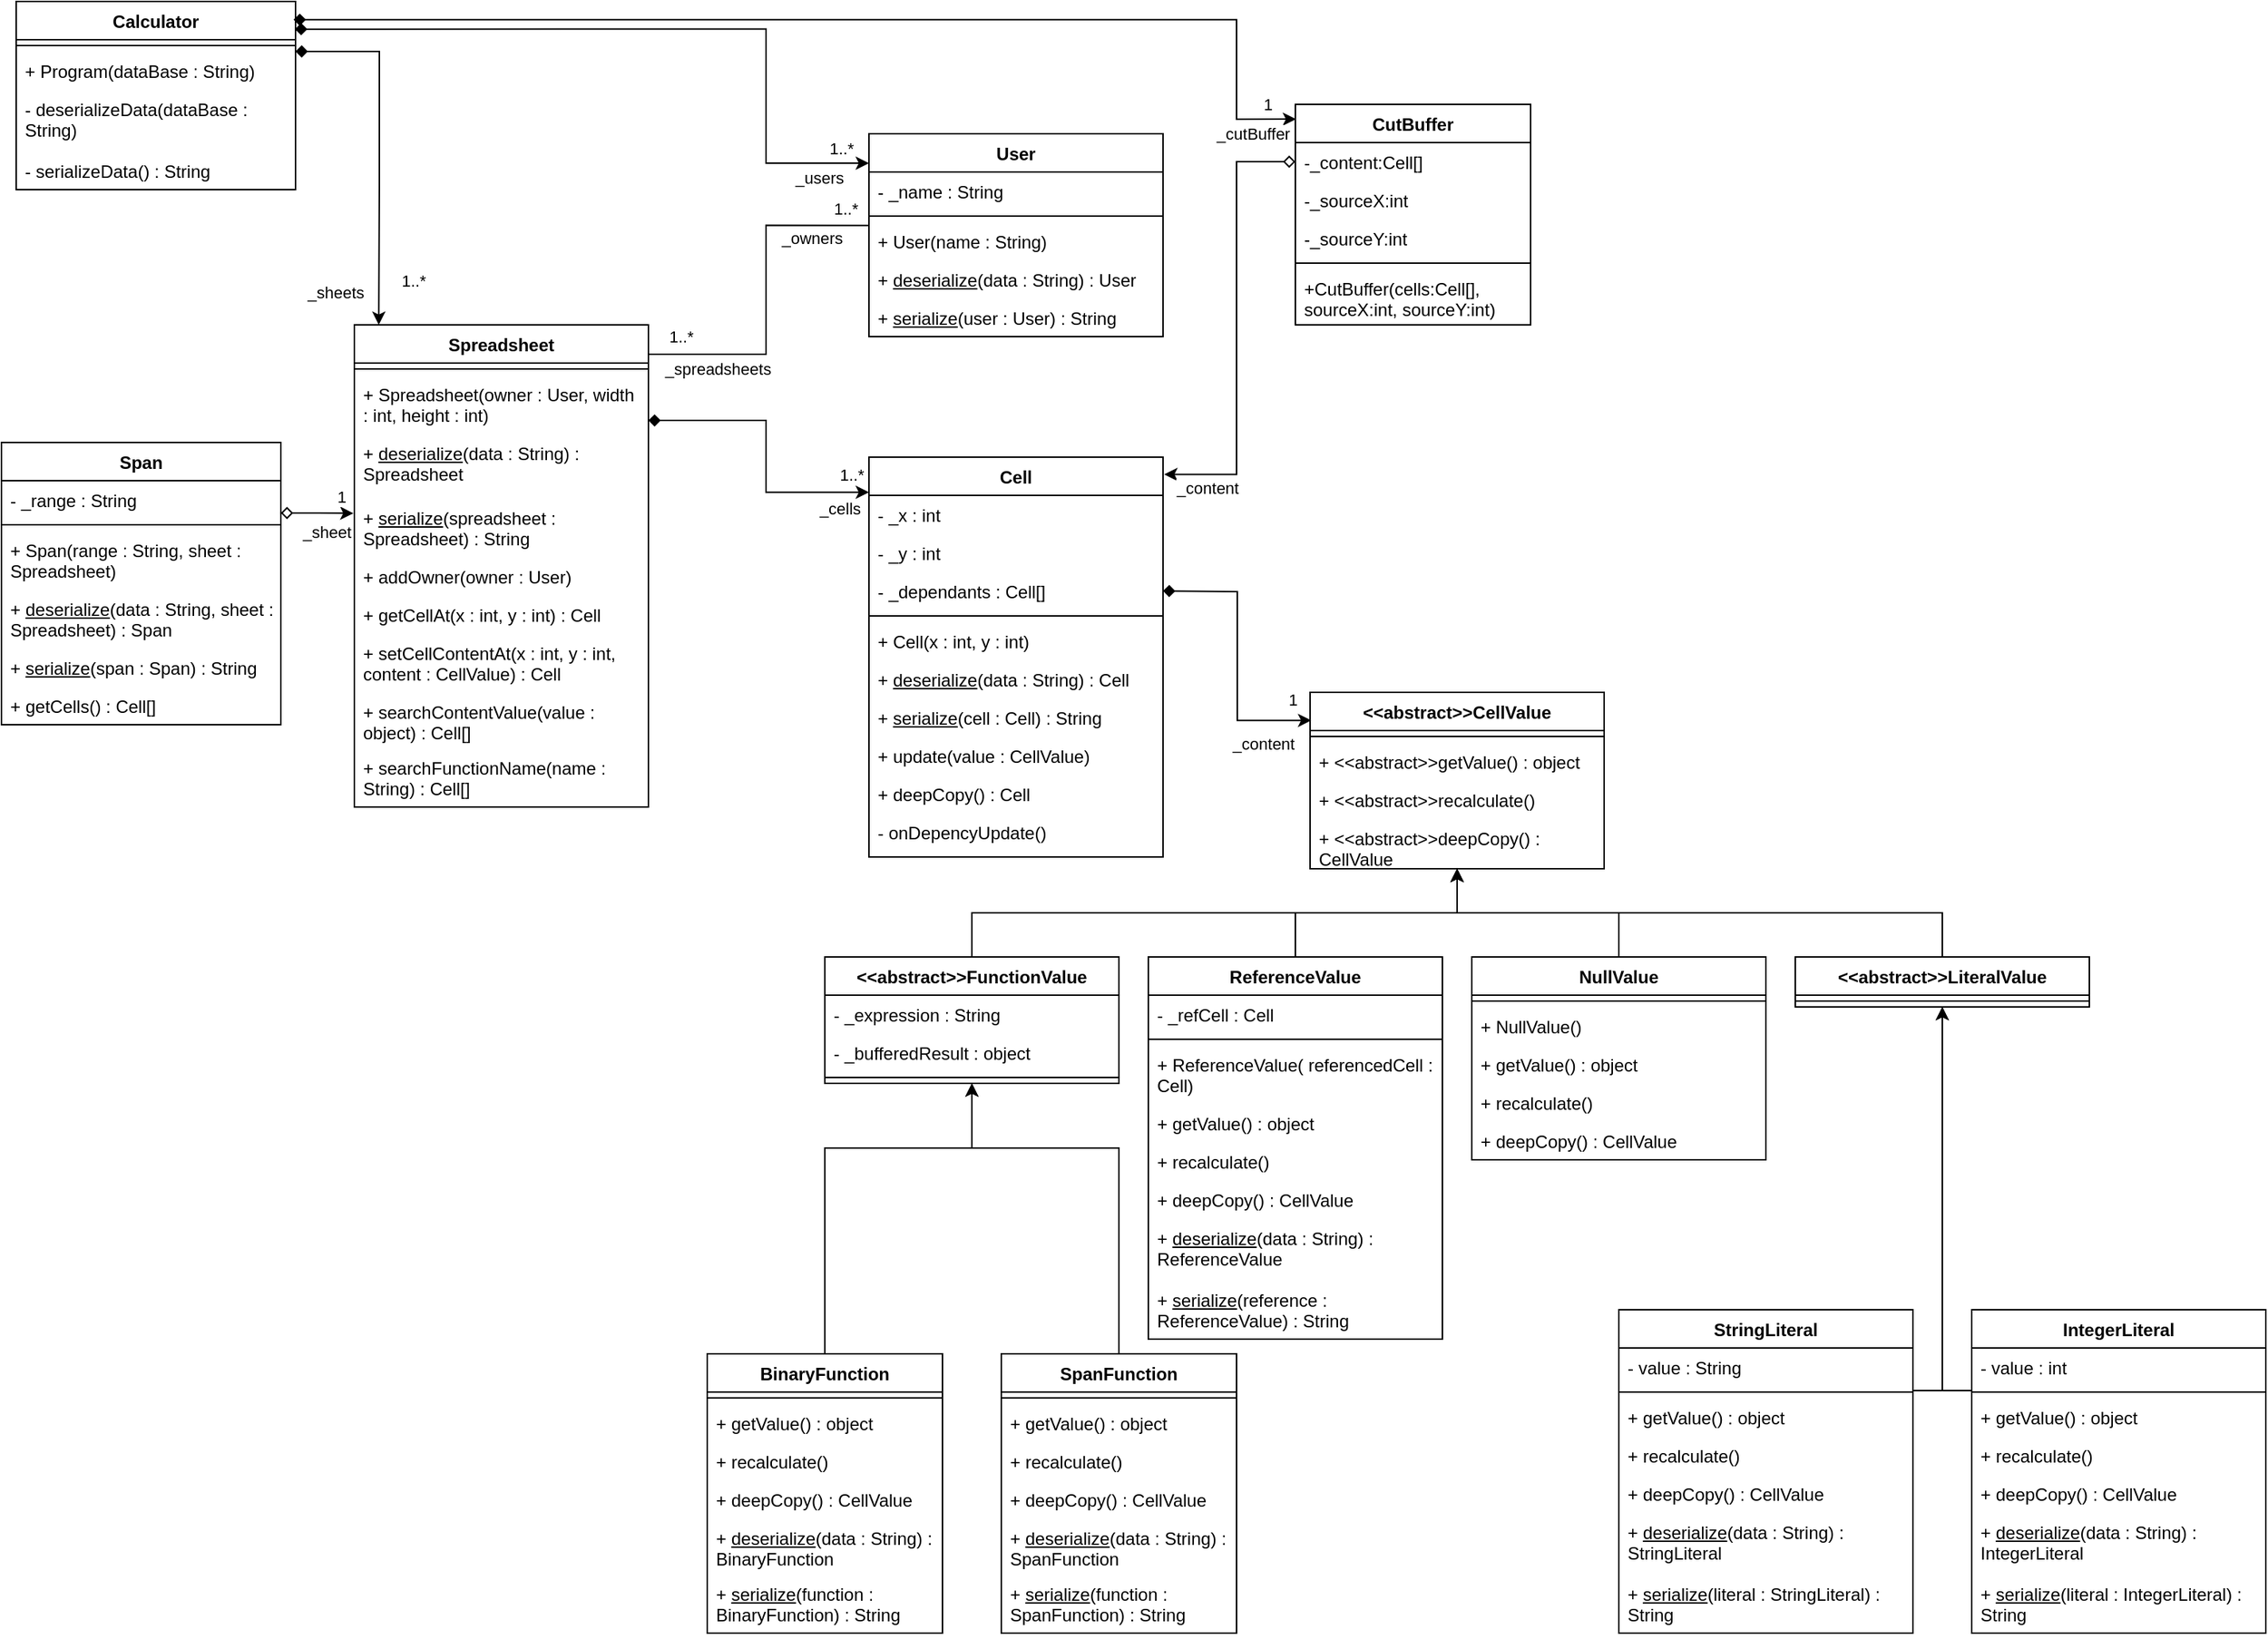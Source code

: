 <mxfile version="21.8.2" type="device">
  <diagram id="C5RBs43oDa-KdzZeNtuy" name="Page-1">
    <mxGraphModel dx="1990" dy="1083" grid="1" gridSize="10" guides="1" tooltips="1" connect="1" arrows="1" fold="1" page="1" pageScale="1" pageWidth="2000" pageHeight="2000" math="0" shadow="0">
      <root>
        <mxCell id="WIyWlLk6GJQsqaUBKTNV-0" />
        <mxCell id="WIyWlLk6GJQsqaUBKTNV-1" parent="WIyWlLk6GJQsqaUBKTNV-0" />
        <mxCell id="YThNykIRFkRbRjkuA9QC-1" value="Cell" style="swimlane;fontStyle=1;align=center;verticalAlign=top;childLayout=stackLayout;horizontal=1;startSize=26;horizontalStack=0;resizeParent=1;resizeParentMax=0;resizeLast=0;collapsible=1;marginBottom=0;whiteSpace=wrap;html=1;" parent="WIyWlLk6GJQsqaUBKTNV-1" vertex="1">
          <mxGeometry x="830" y="380" width="200" height="272" as="geometry" />
        </mxCell>
        <mxCell id="YThNykIRFkRbRjkuA9QC-2" value="- _x : int" style="text;strokeColor=none;fillColor=none;align=left;verticalAlign=top;spacingLeft=4;spacingRight=4;overflow=hidden;rotatable=0;points=[[0,0.5],[1,0.5]];portConstraint=eastwest;whiteSpace=wrap;html=1;" parent="YThNykIRFkRbRjkuA9QC-1" vertex="1">
          <mxGeometry y="26" width="200" height="26" as="geometry" />
        </mxCell>
        <mxCell id="YThNykIRFkRbRjkuA9QC-5" value="- _y : int" style="text;strokeColor=none;fillColor=none;align=left;verticalAlign=top;spacingLeft=4;spacingRight=4;overflow=hidden;rotatable=0;points=[[0,0.5],[1,0.5]];portConstraint=eastwest;whiteSpace=wrap;html=1;" parent="YThNykIRFkRbRjkuA9QC-1" vertex="1">
          <mxGeometry y="52" width="200" height="26" as="geometry" />
        </mxCell>
        <mxCell id="vb1BOqRtD_mlO8-RKf9D-69" value="- _dependants : Cell[]" style="text;strokeColor=none;fillColor=none;align=left;verticalAlign=top;spacingLeft=4;spacingRight=4;overflow=hidden;rotatable=0;points=[[0,0.5],[1,0.5]];portConstraint=eastwest;whiteSpace=wrap;html=1;" parent="YThNykIRFkRbRjkuA9QC-1" vertex="1">
          <mxGeometry y="78" width="200" height="26" as="geometry" />
        </mxCell>
        <mxCell id="YThNykIRFkRbRjkuA9QC-3" value="" style="line;strokeWidth=1;fillColor=none;align=left;verticalAlign=middle;spacingTop=-1;spacingLeft=3;spacingRight=3;rotatable=0;labelPosition=right;points=[];portConstraint=eastwest;strokeColor=inherit;" parent="YThNykIRFkRbRjkuA9QC-1" vertex="1">
          <mxGeometry y="104" width="200" height="8" as="geometry" />
        </mxCell>
        <mxCell id="YThNykIRFkRbRjkuA9QC-4" value="+ Cell(x : int, y : int)" style="text;strokeColor=none;fillColor=none;align=left;verticalAlign=top;spacingLeft=4;spacingRight=4;overflow=hidden;rotatable=0;points=[[0,0.5],[1,0.5]];portConstraint=eastwest;whiteSpace=wrap;html=1;" parent="YThNykIRFkRbRjkuA9QC-1" vertex="1">
          <mxGeometry y="112" width="200" height="26" as="geometry" />
        </mxCell>
        <mxCell id="kBytRmM9toVOUdbj_mVU-12" value="+ &lt;u&gt;deserialize&lt;/u&gt;(data : String) : Cell" style="text;strokeColor=none;fillColor=none;align=left;verticalAlign=top;spacingLeft=4;spacingRight=4;overflow=hidden;rotatable=0;points=[[0,0.5],[1,0.5]];portConstraint=eastwest;whiteSpace=wrap;html=1;" parent="YThNykIRFkRbRjkuA9QC-1" vertex="1">
          <mxGeometry y="138" width="200" height="26" as="geometry" />
        </mxCell>
        <mxCell id="kBytRmM9toVOUdbj_mVU-13" value="+ &lt;u&gt;serialize&lt;/u&gt;(cell : Cell) : String" style="text;strokeColor=none;fillColor=none;align=left;verticalAlign=top;spacingLeft=4;spacingRight=4;overflow=hidden;rotatable=0;points=[[0,0.5],[1,0.5]];portConstraint=eastwest;whiteSpace=wrap;html=1;" parent="YThNykIRFkRbRjkuA9QC-1" vertex="1">
          <mxGeometry y="164" width="200" height="26" as="geometry" />
        </mxCell>
        <mxCell id="YThNykIRFkRbRjkuA9QC-8" value="+ update(value : CellValue)" style="text;strokeColor=none;fillColor=none;align=left;verticalAlign=top;spacingLeft=4;spacingRight=4;overflow=hidden;rotatable=0;points=[[0,0.5],[1,0.5]];portConstraint=eastwest;whiteSpace=wrap;html=1;" parent="YThNykIRFkRbRjkuA9QC-1" vertex="1">
          <mxGeometry y="190" width="200" height="26" as="geometry" />
        </mxCell>
        <mxCell id="vb1BOqRtD_mlO8-RKf9D-113" value="+ deepCopy() : Cell" style="text;strokeColor=none;fillColor=none;align=left;verticalAlign=top;spacingLeft=4;spacingRight=4;overflow=hidden;rotatable=0;points=[[0,0.5],[1,0.5]];portConstraint=eastwest;whiteSpace=wrap;html=1;" parent="YThNykIRFkRbRjkuA9QC-1" vertex="1">
          <mxGeometry y="216" width="200" height="26" as="geometry" />
        </mxCell>
        <mxCell id="vb1BOqRtD_mlO8-RKf9D-70" value="- onDepencyUpdate()" style="text;strokeColor=none;fillColor=none;align=left;verticalAlign=top;spacingLeft=4;spacingRight=4;overflow=hidden;rotatable=0;points=[[0,0.5],[1,0.5]];portConstraint=eastwest;whiteSpace=wrap;html=1;" parent="YThNykIRFkRbRjkuA9QC-1" vertex="1">
          <mxGeometry y="242" width="200" height="30" as="geometry" />
        </mxCell>
        <mxCell id="YThNykIRFkRbRjkuA9QC-13" value="Spreadsheet" style="swimlane;fontStyle=1;align=center;verticalAlign=top;childLayout=stackLayout;horizontal=1;startSize=26;horizontalStack=0;resizeParent=1;resizeParentMax=0;resizeLast=0;collapsible=1;marginBottom=0;whiteSpace=wrap;html=1;" parent="WIyWlLk6GJQsqaUBKTNV-1" vertex="1">
          <mxGeometry x="480" y="290" width="200" height="328" as="geometry">
            <mxRectangle x="240" y="40" width="110" height="30" as="alternateBounds" />
          </mxGeometry>
        </mxCell>
        <mxCell id="YThNykIRFkRbRjkuA9QC-15" value="" style="line;strokeWidth=1;fillColor=none;align=left;verticalAlign=middle;spacingTop=-1;spacingLeft=3;spacingRight=3;rotatable=0;labelPosition=right;points=[];portConstraint=eastwest;strokeColor=inherit;" parent="YThNykIRFkRbRjkuA9QC-13" vertex="1">
          <mxGeometry y="26" width="200" height="8" as="geometry" />
        </mxCell>
        <mxCell id="YThNykIRFkRbRjkuA9QC-16" value="+ Spreadsheet(owner : User, width : int, height : int)" style="text;strokeColor=none;fillColor=none;align=left;verticalAlign=top;spacingLeft=4;spacingRight=4;overflow=hidden;rotatable=0;points=[[0,0.5],[1,0.5]];portConstraint=eastwest;whiteSpace=wrap;html=1;" parent="YThNykIRFkRbRjkuA9QC-13" vertex="1">
          <mxGeometry y="34" width="200" height="40" as="geometry" />
        </mxCell>
        <mxCell id="vb1BOqRtD_mlO8-RKf9D-132" value="+ &lt;u&gt;deserialize&lt;/u&gt;(data : String) : Spreadsheet" style="text;strokeColor=none;fillColor=none;align=left;verticalAlign=top;spacingLeft=4;spacingRight=4;overflow=hidden;rotatable=0;points=[[0,0.5],[1,0.5]];portConstraint=eastwest;whiteSpace=wrap;html=1;" parent="YThNykIRFkRbRjkuA9QC-13" vertex="1">
          <mxGeometry y="74" width="200" height="44" as="geometry" />
        </mxCell>
        <mxCell id="vb1BOqRtD_mlO8-RKf9D-133" value="+ &lt;u&gt;serialize&lt;/u&gt;(spreadsheet : Spreadsheet) : String" style="text;strokeColor=none;fillColor=none;align=left;verticalAlign=top;spacingLeft=4;spacingRight=4;overflow=hidden;rotatable=0;points=[[0,0.5],[1,0.5]];portConstraint=eastwest;whiteSpace=wrap;html=1;" parent="YThNykIRFkRbRjkuA9QC-13" vertex="1">
          <mxGeometry y="118" width="200" height="40" as="geometry" />
        </mxCell>
        <mxCell id="vb1BOqRtD_mlO8-RKf9D-127" value="+ addOwner(owner : User)" style="text;strokeColor=none;fillColor=none;align=left;verticalAlign=top;spacingLeft=4;spacingRight=4;overflow=hidden;rotatable=0;points=[[0,0.5],[1,0.5]];portConstraint=eastwest;whiteSpace=wrap;html=1;" parent="YThNykIRFkRbRjkuA9QC-13" vertex="1">
          <mxGeometry y="158" width="200" height="26" as="geometry" />
        </mxCell>
        <mxCell id="vb1BOqRtD_mlO8-RKf9D-76" value="+ getCellAt(x : int, y : int) : Cell" style="text;strokeColor=none;fillColor=none;align=left;verticalAlign=top;spacingLeft=4;spacingRight=4;overflow=hidden;rotatable=0;points=[[0,0.5],[1,0.5]];portConstraint=eastwest;whiteSpace=wrap;html=1;" parent="YThNykIRFkRbRjkuA9QC-13" vertex="1">
          <mxGeometry y="184" width="200" height="26" as="geometry" />
        </mxCell>
        <mxCell id="vb1BOqRtD_mlO8-RKf9D-77" value="+ setCellContentAt(x : int, y : int, content : CellValue) : Cell" style="text;strokeColor=none;fillColor=none;align=left;verticalAlign=top;spacingLeft=4;spacingRight=4;overflow=hidden;rotatable=0;points=[[0,0.5],[1,0.5]];portConstraint=eastwest;whiteSpace=wrap;html=1;" parent="YThNykIRFkRbRjkuA9QC-13" vertex="1">
          <mxGeometry y="210" width="200" height="40" as="geometry" />
        </mxCell>
        <mxCell id="vb1BOqRtD_mlO8-RKf9D-125" value="+ searchContentValue(value : object) : Cell[]" style="text;strokeColor=none;fillColor=none;align=left;verticalAlign=top;spacingLeft=4;spacingRight=4;overflow=hidden;rotatable=0;points=[[0,0.5],[1,0.5]];portConstraint=eastwest;whiteSpace=wrap;html=1;" parent="YThNykIRFkRbRjkuA9QC-13" vertex="1">
          <mxGeometry y="250" width="200" height="38" as="geometry" />
        </mxCell>
        <mxCell id="vb1BOqRtD_mlO8-RKf9D-126" value="+ searchFunctionName(name : String) : Cell[]" style="text;strokeColor=none;fillColor=none;align=left;verticalAlign=top;spacingLeft=4;spacingRight=4;overflow=hidden;rotatable=0;points=[[0,0.5],[1,0.5]];portConstraint=eastwest;whiteSpace=wrap;html=1;" parent="YThNykIRFkRbRjkuA9QC-13" vertex="1">
          <mxGeometry y="288" width="200" height="40" as="geometry" />
        </mxCell>
        <mxCell id="vb1BOqRtD_mlO8-RKf9D-4" value="&amp;lt;&amp;lt;abstract&amp;gt;&amp;gt;CellValue" style="swimlane;fontStyle=1;align=center;verticalAlign=top;childLayout=stackLayout;horizontal=1;startSize=26;horizontalStack=0;resizeParent=1;resizeParentMax=0;resizeLast=0;collapsible=1;marginBottom=0;whiteSpace=wrap;html=1;" parent="WIyWlLk6GJQsqaUBKTNV-1" vertex="1">
          <mxGeometry x="1130" y="540" width="200" height="120" as="geometry" />
        </mxCell>
        <mxCell id="vb1BOqRtD_mlO8-RKf9D-6" value="" style="line;strokeWidth=1;fillColor=none;align=left;verticalAlign=middle;spacingTop=-1;spacingLeft=3;spacingRight=3;rotatable=0;labelPosition=right;points=[];portConstraint=eastwest;strokeColor=inherit;" parent="vb1BOqRtD_mlO8-RKf9D-4" vertex="1">
          <mxGeometry y="26" width="200" height="8" as="geometry" />
        </mxCell>
        <mxCell id="vb1BOqRtD_mlO8-RKf9D-7" value="+ &amp;lt;&amp;lt;abstract&amp;gt;&amp;gt;getValue() : object" style="text;strokeColor=none;fillColor=none;align=left;verticalAlign=top;spacingLeft=4;spacingRight=4;overflow=hidden;rotatable=0;points=[[0,0.5],[1,0.5]];portConstraint=eastwest;whiteSpace=wrap;html=1;" parent="vb1BOqRtD_mlO8-RKf9D-4" vertex="1">
          <mxGeometry y="34" width="200" height="26" as="geometry" />
        </mxCell>
        <mxCell id="vb1BOqRtD_mlO8-RKf9D-8" value="+ &amp;lt;&amp;lt;abstract&amp;gt;&amp;gt;recalculate()" style="text;strokeColor=none;fillColor=none;align=left;verticalAlign=top;spacingLeft=4;spacingRight=4;overflow=hidden;rotatable=0;points=[[0,0.5],[1,0.5]];portConstraint=eastwest;whiteSpace=wrap;html=1;" parent="vb1BOqRtD_mlO8-RKf9D-4" vertex="1">
          <mxGeometry y="60" width="200" height="26" as="geometry" />
        </mxCell>
        <mxCell id="kBytRmM9toVOUdbj_mVU-27" value="+ &amp;lt;&amp;lt;abstract&amp;gt;&amp;gt;deepCopy() : CellValue" style="text;strokeColor=none;fillColor=none;align=left;verticalAlign=top;spacingLeft=4;spacingRight=4;overflow=hidden;rotatable=0;points=[[0,0.5],[1,0.5]];portConstraint=eastwest;whiteSpace=wrap;html=1;" parent="vb1BOqRtD_mlO8-RKf9D-4" vertex="1">
          <mxGeometry y="86" width="200" height="34" as="geometry" />
        </mxCell>
        <mxCell id="vb1BOqRtD_mlO8-RKf9D-88" style="edgeStyle=orthogonalEdgeStyle;rounded=0;orthogonalLoop=1;jettySize=auto;html=1;exitX=0.5;exitY=0;exitDx=0;exitDy=0;" parent="WIyWlLk6GJQsqaUBKTNV-1" source="vb1BOqRtD_mlO8-RKf9D-14" target="vb1BOqRtD_mlO8-RKf9D-4" edge="1">
          <mxGeometry relative="1" as="geometry" />
        </mxCell>
        <mxCell id="vb1BOqRtD_mlO8-RKf9D-14" value="NullValue" style="swimlane;fontStyle=1;align=center;verticalAlign=top;childLayout=stackLayout;horizontal=1;startSize=26;horizontalStack=0;resizeParent=1;resizeParentMax=0;resizeLast=0;collapsible=1;marginBottom=0;whiteSpace=wrap;html=1;" parent="WIyWlLk6GJQsqaUBKTNV-1" vertex="1">
          <mxGeometry x="1240" y="720" width="200" height="138" as="geometry" />
        </mxCell>
        <mxCell id="vb1BOqRtD_mlO8-RKf9D-16" value="" style="line;strokeWidth=1;fillColor=none;align=left;verticalAlign=middle;spacingTop=-1;spacingLeft=3;spacingRight=3;rotatable=0;labelPosition=right;points=[];portConstraint=eastwest;strokeColor=inherit;" parent="vb1BOqRtD_mlO8-RKf9D-14" vertex="1">
          <mxGeometry y="26" width="200" height="8" as="geometry" />
        </mxCell>
        <mxCell id="vb1BOqRtD_mlO8-RKf9D-49" value="+ NullValue()" style="text;strokeColor=none;fillColor=none;align=left;verticalAlign=top;spacingLeft=4;spacingRight=4;overflow=hidden;rotatable=0;points=[[0,0.5],[1,0.5]];portConstraint=eastwest;whiteSpace=wrap;html=1;" parent="vb1BOqRtD_mlO8-RKf9D-14" vertex="1">
          <mxGeometry y="34" width="200" height="26" as="geometry" />
        </mxCell>
        <mxCell id="vb1BOqRtD_mlO8-RKf9D-71" value="+ getValue() : object" style="text;strokeColor=none;fillColor=none;align=left;verticalAlign=top;spacingLeft=4;spacingRight=4;overflow=hidden;rotatable=0;points=[[0,0.5],[1,0.5]];portConstraint=eastwest;whiteSpace=wrap;html=1;" parent="vb1BOqRtD_mlO8-RKf9D-14" vertex="1">
          <mxGeometry y="60" width="200" height="26" as="geometry" />
        </mxCell>
        <mxCell id="vb1BOqRtD_mlO8-RKf9D-72" value="+ recalculate()" style="text;strokeColor=none;fillColor=none;align=left;verticalAlign=top;spacingLeft=4;spacingRight=4;overflow=hidden;rotatable=0;points=[[0,0.5],[1,0.5]];portConstraint=eastwest;whiteSpace=wrap;html=1;" parent="vb1BOqRtD_mlO8-RKf9D-14" vertex="1">
          <mxGeometry y="86" width="200" height="26" as="geometry" />
        </mxCell>
        <mxCell id="kBytRmM9toVOUdbj_mVU-35" value="+ deepCopy() : CellValue" style="text;strokeColor=none;fillColor=none;align=left;verticalAlign=top;spacingLeft=4;spacingRight=4;overflow=hidden;rotatable=0;points=[[0,0.5],[1,0.5]];portConstraint=eastwest;whiteSpace=wrap;html=1;" parent="vb1BOqRtD_mlO8-RKf9D-14" vertex="1">
          <mxGeometry y="112" width="200" height="26" as="geometry" />
        </mxCell>
        <mxCell id="vb1BOqRtD_mlO8-RKf9D-135" style="edgeStyle=orthogonalEdgeStyle;rounded=0;orthogonalLoop=1;jettySize=auto;html=1;exitX=0.5;exitY=0;exitDx=0;exitDy=0;" parent="WIyWlLk6GJQsqaUBKTNV-1" source="vb1BOqRtD_mlO8-RKf9D-18" target="vb1BOqRtD_mlO8-RKf9D-4" edge="1">
          <mxGeometry relative="1" as="geometry" />
        </mxCell>
        <mxCell id="vb1BOqRtD_mlO8-RKf9D-18" value="ReferenceValue" style="swimlane;fontStyle=1;align=center;verticalAlign=top;childLayout=stackLayout;horizontal=1;startSize=26;horizontalStack=0;resizeParent=1;resizeParentMax=0;resizeLast=0;collapsible=1;marginBottom=0;whiteSpace=wrap;html=1;" parent="WIyWlLk6GJQsqaUBKTNV-1" vertex="1">
          <mxGeometry x="1020" y="720" width="200" height="260" as="geometry">
            <mxRectangle x="860" y="300" width="130" height="30" as="alternateBounds" />
          </mxGeometry>
        </mxCell>
        <mxCell id="vb1BOqRtD_mlO8-RKf9D-19" value="- _refCell : Cell" style="text;strokeColor=none;fillColor=none;align=left;verticalAlign=top;spacingLeft=4;spacingRight=4;overflow=hidden;rotatable=0;points=[[0,0.5],[1,0.5]];portConstraint=eastwest;whiteSpace=wrap;html=1;" parent="vb1BOqRtD_mlO8-RKf9D-18" vertex="1">
          <mxGeometry y="26" width="200" height="26" as="geometry" />
        </mxCell>
        <mxCell id="vb1BOqRtD_mlO8-RKf9D-20" value="" style="line;strokeWidth=1;fillColor=none;align=left;verticalAlign=middle;spacingTop=-1;spacingLeft=3;spacingRight=3;rotatable=0;labelPosition=right;points=[];portConstraint=eastwest;strokeColor=inherit;" parent="vb1BOqRtD_mlO8-RKf9D-18" vertex="1">
          <mxGeometry y="52" width="200" height="8" as="geometry" />
        </mxCell>
        <mxCell id="vb1BOqRtD_mlO8-RKf9D-35" value="+ ReferenceValue( referencedCell : Cell)" style="text;strokeColor=none;fillColor=none;align=left;verticalAlign=top;spacingLeft=4;spacingRight=4;overflow=hidden;rotatable=0;points=[[0,0.5],[1,0.5]];portConstraint=eastwest;whiteSpace=wrap;html=1;" parent="vb1BOqRtD_mlO8-RKf9D-18" vertex="1">
          <mxGeometry y="60" width="200" height="40" as="geometry" />
        </mxCell>
        <mxCell id="vb1BOqRtD_mlO8-RKf9D-51" value="+ getValue() : object" style="text;strokeColor=none;fillColor=none;align=left;verticalAlign=top;spacingLeft=4;spacingRight=4;overflow=hidden;rotatable=0;points=[[0,0.5],[1,0.5]];portConstraint=eastwest;whiteSpace=wrap;html=1;" parent="vb1BOqRtD_mlO8-RKf9D-18" vertex="1">
          <mxGeometry y="100" width="200" height="26" as="geometry" />
        </mxCell>
        <mxCell id="vb1BOqRtD_mlO8-RKf9D-73" value="+ recalculate()" style="text;strokeColor=none;fillColor=none;align=left;verticalAlign=top;spacingLeft=4;spacingRight=4;overflow=hidden;rotatable=0;points=[[0,0.5],[1,0.5]];portConstraint=eastwest;whiteSpace=wrap;html=1;" parent="vb1BOqRtD_mlO8-RKf9D-18" vertex="1">
          <mxGeometry y="126" width="200" height="26" as="geometry" />
        </mxCell>
        <mxCell id="kBytRmM9toVOUdbj_mVU-36" value="+ deepCopy() : CellValue" style="text;strokeColor=none;fillColor=none;align=left;verticalAlign=top;spacingLeft=4;spacingRight=4;overflow=hidden;rotatable=0;points=[[0,0.5],[1,0.5]];portConstraint=eastwest;whiteSpace=wrap;html=1;" parent="vb1BOqRtD_mlO8-RKf9D-18" vertex="1">
          <mxGeometry y="152" width="200" height="26" as="geometry" />
        </mxCell>
        <mxCell id="kBytRmM9toVOUdbj_mVU-41" value="+ &lt;u&gt;deserialize&lt;/u&gt;(data : String) : ReferenceValue" style="text;strokeColor=none;fillColor=none;align=left;verticalAlign=top;spacingLeft=4;spacingRight=4;overflow=hidden;rotatable=0;points=[[0,0.5],[1,0.5]];portConstraint=eastwest;whiteSpace=wrap;html=1;" parent="vb1BOqRtD_mlO8-RKf9D-18" vertex="1">
          <mxGeometry y="178" width="200" height="42" as="geometry" />
        </mxCell>
        <mxCell id="kBytRmM9toVOUdbj_mVU-42" value="+ &lt;u&gt;serialize&lt;/u&gt;(reference : ReferenceValue) : String" style="text;strokeColor=none;fillColor=none;align=left;verticalAlign=top;spacingLeft=4;spacingRight=4;overflow=hidden;rotatable=0;points=[[0,0.5],[1,0.5]];portConstraint=eastwest;whiteSpace=wrap;html=1;" parent="vb1BOqRtD_mlO8-RKf9D-18" vertex="1">
          <mxGeometry y="220" width="200" height="40" as="geometry" />
        </mxCell>
        <mxCell id="vb1BOqRtD_mlO8-RKf9D-90" style="edgeStyle=orthogonalEdgeStyle;rounded=0;orthogonalLoop=1;jettySize=auto;html=1;exitX=0.5;exitY=0;exitDx=0;exitDy=0;" parent="WIyWlLk6GJQsqaUBKTNV-1" source="vb1BOqRtD_mlO8-RKf9D-23" target="vb1BOqRtD_mlO8-RKf9D-4" edge="1">
          <mxGeometry relative="1" as="geometry" />
        </mxCell>
        <mxCell id="vb1BOqRtD_mlO8-RKf9D-23" value="&amp;lt;&amp;lt;abstract&amp;gt;&amp;gt;FunctionValue" style="swimlane;fontStyle=1;align=center;verticalAlign=top;childLayout=stackLayout;horizontal=1;startSize=26;horizontalStack=0;resizeParent=1;resizeParentMax=0;resizeLast=0;collapsible=1;marginBottom=0;whiteSpace=wrap;html=1;" parent="WIyWlLk6GJQsqaUBKTNV-1" vertex="1">
          <mxGeometry x="800" y="720" width="200" height="86" as="geometry" />
        </mxCell>
        <mxCell id="vb1BOqRtD_mlO8-RKf9D-24" value="- _expression : String" style="text;strokeColor=none;fillColor=none;align=left;verticalAlign=top;spacingLeft=4;spacingRight=4;overflow=hidden;rotatable=0;points=[[0,0.5],[1,0.5]];portConstraint=eastwest;whiteSpace=wrap;html=1;" parent="vb1BOqRtD_mlO8-RKf9D-23" vertex="1">
          <mxGeometry y="26" width="200" height="26" as="geometry" />
        </mxCell>
        <mxCell id="kBytRmM9toVOUdbj_mVU-30" value="- _bufferedResult : object" style="text;strokeColor=none;fillColor=none;align=left;verticalAlign=top;spacingLeft=4;spacingRight=4;overflow=hidden;rotatable=0;points=[[0,0.5],[1,0.5]];portConstraint=eastwest;whiteSpace=wrap;html=1;" parent="vb1BOqRtD_mlO8-RKf9D-23" vertex="1">
          <mxGeometry y="52" width="200" height="26" as="geometry" />
        </mxCell>
        <mxCell id="vb1BOqRtD_mlO8-RKf9D-25" value="" style="line;strokeWidth=1;fillColor=none;align=left;verticalAlign=middle;spacingTop=-1;spacingLeft=3;spacingRight=3;rotatable=0;labelPosition=right;points=[];portConstraint=eastwest;strokeColor=inherit;" parent="vb1BOqRtD_mlO8-RKf9D-23" vertex="1">
          <mxGeometry y="78" width="200" height="8" as="geometry" />
        </mxCell>
        <mxCell id="vb1BOqRtD_mlO8-RKf9D-52" style="edgeStyle=orthogonalEdgeStyle;rounded=0;orthogonalLoop=1;jettySize=auto;html=1;entryX=1;entryY=0.25;entryDx=0;entryDy=0;endArrow=none;endFill=0;startArrow=classic;startFill=1;" parent="WIyWlLk6GJQsqaUBKTNV-1" source="vb1BOqRtD_mlO8-RKf9D-36" target="vb1BOqRtD_mlO8-RKf9D-40" edge="1">
          <mxGeometry relative="1" as="geometry" />
        </mxCell>
        <mxCell id="vb1BOqRtD_mlO8-RKf9D-53" style="edgeStyle=orthogonalEdgeStyle;rounded=0;orthogonalLoop=1;jettySize=auto;html=1;entryX=0;entryY=0.25;entryDx=0;entryDy=0;startArrow=classic;startFill=1;endArrow=none;endFill=0;" parent="WIyWlLk6GJQsqaUBKTNV-1" source="vb1BOqRtD_mlO8-RKf9D-36" target="vb1BOqRtD_mlO8-RKf9D-44" edge="1">
          <mxGeometry relative="1" as="geometry" />
        </mxCell>
        <mxCell id="vb1BOqRtD_mlO8-RKf9D-136" style="edgeStyle=orthogonalEdgeStyle;rounded=0;orthogonalLoop=1;jettySize=auto;html=1;exitX=0.5;exitY=0;exitDx=0;exitDy=0;" parent="WIyWlLk6GJQsqaUBKTNV-1" source="vb1BOqRtD_mlO8-RKf9D-36" target="vb1BOqRtD_mlO8-RKf9D-4" edge="1">
          <mxGeometry relative="1" as="geometry" />
        </mxCell>
        <mxCell id="vb1BOqRtD_mlO8-RKf9D-36" value="&amp;lt;&amp;lt;abstract&amp;gt;&amp;gt;LiteralValue" style="swimlane;fontStyle=1;align=center;verticalAlign=top;childLayout=stackLayout;horizontal=1;startSize=26;horizontalStack=0;resizeParent=1;resizeParentMax=0;resizeLast=0;collapsible=1;marginBottom=0;whiteSpace=wrap;html=1;" parent="WIyWlLk6GJQsqaUBKTNV-1" vertex="1">
          <mxGeometry x="1460" y="720" width="200" height="34" as="geometry" />
        </mxCell>
        <mxCell id="vb1BOqRtD_mlO8-RKf9D-38" value="" style="line;strokeWidth=1;fillColor=none;align=left;verticalAlign=middle;spacingTop=-1;spacingLeft=3;spacingRight=3;rotatable=0;labelPosition=right;points=[];portConstraint=eastwest;strokeColor=inherit;" parent="vb1BOqRtD_mlO8-RKf9D-36" vertex="1">
          <mxGeometry y="26" width="200" height="8" as="geometry" />
        </mxCell>
        <mxCell id="vb1BOqRtD_mlO8-RKf9D-40" value="StringLiteral" style="swimlane;fontStyle=1;align=center;verticalAlign=top;childLayout=stackLayout;horizontal=1;startSize=26;horizontalStack=0;resizeParent=1;resizeParentMax=0;resizeLast=0;collapsible=1;marginBottom=0;whiteSpace=wrap;html=1;" parent="WIyWlLk6GJQsqaUBKTNV-1" vertex="1">
          <mxGeometry x="1340" y="960" width="200" height="220" as="geometry" />
        </mxCell>
        <mxCell id="vb1BOqRtD_mlO8-RKf9D-41" value="- value : String" style="text;strokeColor=none;fillColor=none;align=left;verticalAlign=top;spacingLeft=4;spacingRight=4;overflow=hidden;rotatable=0;points=[[0,0.5],[1,0.5]];portConstraint=eastwest;whiteSpace=wrap;html=1;" parent="vb1BOqRtD_mlO8-RKf9D-40" vertex="1">
          <mxGeometry y="26" width="200" height="26" as="geometry" />
        </mxCell>
        <mxCell id="vb1BOqRtD_mlO8-RKf9D-42" value="" style="line;strokeWidth=1;fillColor=none;align=left;verticalAlign=middle;spacingTop=-1;spacingLeft=3;spacingRight=3;rotatable=0;labelPosition=right;points=[];portConstraint=eastwest;strokeColor=inherit;" parent="vb1BOqRtD_mlO8-RKf9D-40" vertex="1">
          <mxGeometry y="52" width="200" height="8" as="geometry" />
        </mxCell>
        <mxCell id="vb1BOqRtD_mlO8-RKf9D-43" value="+ getValue() : object" style="text;strokeColor=none;fillColor=none;align=left;verticalAlign=top;spacingLeft=4;spacingRight=4;overflow=hidden;rotatable=0;points=[[0,0.5],[1,0.5]];portConstraint=eastwest;whiteSpace=wrap;html=1;" parent="vb1BOqRtD_mlO8-RKf9D-40" vertex="1">
          <mxGeometry y="60" width="200" height="26" as="geometry" />
        </mxCell>
        <mxCell id="vb1BOqRtD_mlO8-RKf9D-74" value="+ recalculate()" style="text;strokeColor=none;fillColor=none;align=left;verticalAlign=top;spacingLeft=4;spacingRight=4;overflow=hidden;rotatable=0;points=[[0,0.5],[1,0.5]];portConstraint=eastwest;whiteSpace=wrap;html=1;" parent="vb1BOqRtD_mlO8-RKf9D-40" vertex="1">
          <mxGeometry y="86" width="200" height="26" as="geometry" />
        </mxCell>
        <mxCell id="kBytRmM9toVOUdbj_mVU-33" value="+ deepCopy() : CellValue" style="text;strokeColor=none;fillColor=none;align=left;verticalAlign=top;spacingLeft=4;spacingRight=4;overflow=hidden;rotatable=0;points=[[0,0.5],[1,0.5]];portConstraint=eastwest;whiteSpace=wrap;html=1;" parent="vb1BOqRtD_mlO8-RKf9D-40" vertex="1">
          <mxGeometry y="112" width="200" height="26" as="geometry" />
        </mxCell>
        <mxCell id="kBytRmM9toVOUdbj_mVU-44" value="+ &lt;u&gt;deserialize&lt;/u&gt;(data : String) : StringLiteral" style="text;strokeColor=none;fillColor=none;align=left;verticalAlign=top;spacingLeft=4;spacingRight=4;overflow=hidden;rotatable=0;points=[[0,0.5],[1,0.5]];portConstraint=eastwest;whiteSpace=wrap;html=1;" parent="vb1BOqRtD_mlO8-RKf9D-40" vertex="1">
          <mxGeometry y="138" width="200" height="42" as="geometry" />
        </mxCell>
        <mxCell id="kBytRmM9toVOUdbj_mVU-45" value="+ &lt;u&gt;serialize&lt;/u&gt;(literal : StringLiteral) : String" style="text;strokeColor=none;fillColor=none;align=left;verticalAlign=top;spacingLeft=4;spacingRight=4;overflow=hidden;rotatable=0;points=[[0,0.5],[1,0.5]];portConstraint=eastwest;whiteSpace=wrap;html=1;" parent="vb1BOqRtD_mlO8-RKf9D-40" vertex="1">
          <mxGeometry y="180" width="200" height="40" as="geometry" />
        </mxCell>
        <mxCell id="vb1BOqRtD_mlO8-RKf9D-44" value="IntegerLiteral" style="swimlane;fontStyle=1;align=center;verticalAlign=top;childLayout=stackLayout;horizontal=1;startSize=26;horizontalStack=0;resizeParent=1;resizeParentMax=0;resizeLast=0;collapsible=1;marginBottom=0;whiteSpace=wrap;html=1;" parent="WIyWlLk6GJQsqaUBKTNV-1" vertex="1">
          <mxGeometry x="1580" y="960" width="200" height="220" as="geometry" />
        </mxCell>
        <mxCell id="vb1BOqRtD_mlO8-RKf9D-45" value="- value : int" style="text;strokeColor=none;fillColor=none;align=left;verticalAlign=top;spacingLeft=4;spacingRight=4;overflow=hidden;rotatable=0;points=[[0,0.5],[1,0.5]];portConstraint=eastwest;whiteSpace=wrap;html=1;" parent="vb1BOqRtD_mlO8-RKf9D-44" vertex="1">
          <mxGeometry y="26" width="200" height="26" as="geometry" />
        </mxCell>
        <mxCell id="vb1BOqRtD_mlO8-RKf9D-46" value="" style="line;strokeWidth=1;fillColor=none;align=left;verticalAlign=middle;spacingTop=-1;spacingLeft=3;spacingRight=3;rotatable=0;labelPosition=right;points=[];portConstraint=eastwest;strokeColor=inherit;" parent="vb1BOqRtD_mlO8-RKf9D-44" vertex="1">
          <mxGeometry y="52" width="200" height="8" as="geometry" />
        </mxCell>
        <mxCell id="vb1BOqRtD_mlO8-RKf9D-47" value="+ getValue() : object" style="text;strokeColor=none;fillColor=none;align=left;verticalAlign=top;spacingLeft=4;spacingRight=4;overflow=hidden;rotatable=0;points=[[0,0.5],[1,0.5]];portConstraint=eastwest;whiteSpace=wrap;html=1;" parent="vb1BOqRtD_mlO8-RKf9D-44" vertex="1">
          <mxGeometry y="60" width="200" height="26" as="geometry" />
        </mxCell>
        <mxCell id="vb1BOqRtD_mlO8-RKf9D-75" value="+ recalculate()" style="text;strokeColor=none;fillColor=none;align=left;verticalAlign=top;spacingLeft=4;spacingRight=4;overflow=hidden;rotatable=0;points=[[0,0.5],[1,0.5]];portConstraint=eastwest;whiteSpace=wrap;html=1;" parent="vb1BOqRtD_mlO8-RKf9D-44" vertex="1">
          <mxGeometry y="86" width="200" height="26" as="geometry" />
        </mxCell>
        <mxCell id="kBytRmM9toVOUdbj_mVU-34" value="+ deepCopy() : CellValue" style="text;strokeColor=none;fillColor=none;align=left;verticalAlign=top;spacingLeft=4;spacingRight=4;overflow=hidden;rotatable=0;points=[[0,0.5],[1,0.5]];portConstraint=eastwest;whiteSpace=wrap;html=1;" parent="vb1BOqRtD_mlO8-RKf9D-44" vertex="1">
          <mxGeometry y="112" width="200" height="26" as="geometry" />
        </mxCell>
        <mxCell id="kBytRmM9toVOUdbj_mVU-46" value="+ &lt;u&gt;deserialize&lt;/u&gt;(data : String) : IntegerLiteral" style="text;strokeColor=none;fillColor=none;align=left;verticalAlign=top;spacingLeft=4;spacingRight=4;overflow=hidden;rotatable=0;points=[[0,0.5],[1,0.5]];portConstraint=eastwest;whiteSpace=wrap;html=1;" parent="vb1BOqRtD_mlO8-RKf9D-44" vertex="1">
          <mxGeometry y="138" width="200" height="42" as="geometry" />
        </mxCell>
        <mxCell id="kBytRmM9toVOUdbj_mVU-47" value="+ &lt;u&gt;serialize&lt;/u&gt;(literal : IntegerLiteral) : String" style="text;strokeColor=none;fillColor=none;align=left;verticalAlign=top;spacingLeft=4;spacingRight=4;overflow=hidden;rotatable=0;points=[[0,0.5],[1,0.5]];portConstraint=eastwest;whiteSpace=wrap;html=1;" parent="vb1BOqRtD_mlO8-RKf9D-44" vertex="1">
          <mxGeometry y="180" width="200" height="40" as="geometry" />
        </mxCell>
        <mxCell id="kBytRmM9toVOUdbj_mVU-24" style="edgeStyle=orthogonalEdgeStyle;rounded=0;orthogonalLoop=1;jettySize=auto;html=1;exitX=1;exitY=0.25;exitDx=0;exitDy=0;startArrow=diamond;startFill=0;entryX=-0.003;entryY=0.255;entryDx=0;entryDy=0;entryPerimeter=0;" parent="WIyWlLk6GJQsqaUBKTNV-1" source="vb1BOqRtD_mlO8-RKf9D-61" target="vb1BOqRtD_mlO8-RKf9D-133" edge="1">
          <mxGeometry relative="1" as="geometry">
            <mxPoint x="480" y="418" as="targetPoint" />
          </mxGeometry>
        </mxCell>
        <mxCell id="kBytRmM9toVOUdbj_mVU-25" value="1" style="edgeLabel;html=1;align=center;verticalAlign=middle;resizable=0;points=[];" parent="kBytRmM9toVOUdbj_mVU-24" vertex="1" connectable="0">
          <mxGeometry x="0.647" y="1" relative="1" as="geometry">
            <mxPoint y="-10" as="offset" />
          </mxGeometry>
        </mxCell>
        <mxCell id="kBytRmM9toVOUdbj_mVU-26" value="_sheet" style="edgeLabel;html=1;align=center;verticalAlign=middle;resizable=0;points=[];" parent="kBytRmM9toVOUdbj_mVU-24" vertex="1" connectable="0">
          <mxGeometry x="0.51" y="-3" relative="1" as="geometry">
            <mxPoint x="-7" y="10" as="offset" />
          </mxGeometry>
        </mxCell>
        <mxCell id="vb1BOqRtD_mlO8-RKf9D-61" value="Span" style="swimlane;fontStyle=1;align=center;verticalAlign=top;childLayout=stackLayout;horizontal=1;startSize=26;horizontalStack=0;resizeParent=1;resizeParentMax=0;resizeLast=0;collapsible=1;marginBottom=0;whiteSpace=wrap;html=1;" parent="WIyWlLk6GJQsqaUBKTNV-1" vertex="1">
          <mxGeometry x="240" y="370" width="190" height="192" as="geometry" />
        </mxCell>
        <mxCell id="kBytRmM9toVOUdbj_mVU-18" value="- _range : String" style="text;strokeColor=none;fillColor=none;align=left;verticalAlign=top;spacingLeft=4;spacingRight=4;overflow=hidden;rotatable=0;points=[[0,0.5],[1,0.5]];portConstraint=eastwest;whiteSpace=wrap;html=1;" parent="vb1BOqRtD_mlO8-RKf9D-61" vertex="1">
          <mxGeometry y="26" width="190" height="26" as="geometry" />
        </mxCell>
        <mxCell id="vb1BOqRtD_mlO8-RKf9D-63" value="" style="line;strokeWidth=1;fillColor=none;align=left;verticalAlign=middle;spacingTop=-1;spacingLeft=3;spacingRight=3;rotatable=0;labelPosition=right;points=[];portConstraint=eastwest;strokeColor=inherit;" parent="vb1BOqRtD_mlO8-RKf9D-61" vertex="1">
          <mxGeometry y="52" width="190" height="8" as="geometry" />
        </mxCell>
        <mxCell id="vb1BOqRtD_mlO8-RKf9D-64" value="+ Span(range : String, sheet : Spreadsheet)" style="text;strokeColor=none;fillColor=none;align=left;verticalAlign=top;spacingLeft=4;spacingRight=4;overflow=hidden;rotatable=0;points=[[0,0.5],[1,0.5]];portConstraint=eastwest;whiteSpace=wrap;html=1;" parent="vb1BOqRtD_mlO8-RKf9D-61" vertex="1">
          <mxGeometry y="60" width="190" height="40" as="geometry" />
        </mxCell>
        <mxCell id="kBytRmM9toVOUdbj_mVU-15" value="+ &lt;u&gt;deserialize&lt;/u&gt;(data : String, sheet : Spreadsheet) : Span" style="text;strokeColor=none;fillColor=none;align=left;verticalAlign=top;spacingLeft=4;spacingRight=4;overflow=hidden;rotatable=0;points=[[0,0.5],[1,0.5]];portConstraint=eastwest;whiteSpace=wrap;html=1;" parent="vb1BOqRtD_mlO8-RKf9D-61" vertex="1">
          <mxGeometry y="100" width="190" height="40" as="geometry" />
        </mxCell>
        <mxCell id="kBytRmM9toVOUdbj_mVU-14" value="+ &lt;u&gt;serialize&lt;/u&gt;(span : Span) : String" style="text;strokeColor=none;fillColor=none;align=left;verticalAlign=top;spacingLeft=4;spacingRight=4;overflow=hidden;rotatable=0;points=[[0,0.5],[1,0.5]];portConstraint=eastwest;whiteSpace=wrap;html=1;" parent="vb1BOqRtD_mlO8-RKf9D-61" vertex="1">
          <mxGeometry y="140" width="190" height="26" as="geometry" />
        </mxCell>
        <mxCell id="kBytRmM9toVOUdbj_mVU-17" value="+ getCells() : Cell[]" style="text;strokeColor=none;fillColor=none;align=left;verticalAlign=top;spacingLeft=4;spacingRight=4;overflow=hidden;rotatable=0;points=[[0,0.5],[1,0.5]];portConstraint=eastwest;whiteSpace=wrap;html=1;" parent="vb1BOqRtD_mlO8-RKf9D-61" vertex="1">
          <mxGeometry y="166" width="190" height="26" as="geometry" />
        </mxCell>
        <mxCell id="vb1BOqRtD_mlO8-RKf9D-83" style="edgeStyle=orthogonalEdgeStyle;rounded=0;orthogonalLoop=1;jettySize=auto;html=1;entryX=0;entryY=0.088;entryDx=0;entryDy=0;startArrow=diamond;startFill=1;entryPerimeter=0;" parent="WIyWlLk6GJQsqaUBKTNV-1" target="YThNykIRFkRbRjkuA9QC-1" edge="1">
          <mxGeometry relative="1" as="geometry">
            <mxPoint x="680" y="355.029" as="sourcePoint" />
            <Array as="points">
              <mxPoint x="760" y="355" />
              <mxPoint x="760" y="404" />
            </Array>
          </mxGeometry>
        </mxCell>
        <mxCell id="vb1BOqRtD_mlO8-RKf9D-86" value="1..*" style="edgeLabel;html=1;align=center;verticalAlign=middle;resizable=0;points=[];" parent="vb1BOqRtD_mlO8-RKf9D-83" vertex="1" connectable="0">
          <mxGeometry x="0.849" relative="1" as="geometry">
            <mxPoint x="3" y="-12" as="offset" />
          </mxGeometry>
        </mxCell>
        <mxCell id="kBytRmM9toVOUdbj_mVU-8" value="_cells" style="edgeLabel;html=1;align=center;verticalAlign=middle;resizable=0;points=[];" parent="vb1BOqRtD_mlO8-RKf9D-83" vertex="1" connectable="0">
          <mxGeometry x="0.713" y="-1" relative="1" as="geometry">
            <mxPoint x="8" y="10" as="offset" />
          </mxGeometry>
        </mxCell>
        <mxCell id="vb1BOqRtD_mlO8-RKf9D-84" style="edgeStyle=orthogonalEdgeStyle;rounded=0;orthogonalLoop=1;jettySize=auto;html=1;entryX=0.004;entryY=0.159;entryDx=0;entryDy=0;startArrow=diamond;startFill=1;entryPerimeter=0;" parent="WIyWlLk6GJQsqaUBKTNV-1" target="vb1BOqRtD_mlO8-RKf9D-4" edge="1">
          <mxGeometry relative="1" as="geometry">
            <mxPoint x="1030" y="471" as="sourcePoint" />
          </mxGeometry>
        </mxCell>
        <mxCell id="vb1BOqRtD_mlO8-RKf9D-92" value="1" style="edgeLabel;html=1;align=center;verticalAlign=middle;resizable=0;points=[];" parent="vb1BOqRtD_mlO8-RKf9D-84" vertex="1" connectable="0">
          <mxGeometry x="0.872" y="-1" relative="1" as="geometry">
            <mxPoint x="-1" y="-15" as="offset" />
          </mxGeometry>
        </mxCell>
        <mxCell id="kBytRmM9toVOUdbj_mVU-5" value="_content" style="edgeLabel;html=1;align=center;verticalAlign=middle;resizable=0;points=[];" parent="vb1BOqRtD_mlO8-RKf9D-84" vertex="1" connectable="0">
          <mxGeometry x="0.885" y="-2" relative="1" as="geometry">
            <mxPoint x="-22" y="14" as="offset" />
          </mxGeometry>
        </mxCell>
        <mxCell id="vb1BOqRtD_mlO8-RKf9D-93" value="User" style="swimlane;fontStyle=1;align=center;verticalAlign=top;childLayout=stackLayout;horizontal=1;startSize=26;horizontalStack=0;resizeParent=1;resizeParentMax=0;resizeLast=0;collapsible=1;marginBottom=0;whiteSpace=wrap;html=1;" parent="WIyWlLk6GJQsqaUBKTNV-1" vertex="1">
          <mxGeometry x="830" y="160" width="200" height="138" as="geometry" />
        </mxCell>
        <mxCell id="vb1BOqRtD_mlO8-RKf9D-94" value="- _name : String" style="text;strokeColor=none;fillColor=none;align=left;verticalAlign=top;spacingLeft=4;spacingRight=4;overflow=hidden;rotatable=0;points=[[0,0.5],[1,0.5]];portConstraint=eastwest;whiteSpace=wrap;html=1;" parent="vb1BOqRtD_mlO8-RKf9D-93" vertex="1">
          <mxGeometry y="26" width="200" height="26" as="geometry" />
        </mxCell>
        <mxCell id="vb1BOqRtD_mlO8-RKf9D-95" value="" style="line;strokeWidth=1;fillColor=none;align=left;verticalAlign=middle;spacingTop=-1;spacingLeft=3;spacingRight=3;rotatable=0;labelPosition=right;points=[];portConstraint=eastwest;strokeColor=inherit;" parent="vb1BOqRtD_mlO8-RKf9D-93" vertex="1">
          <mxGeometry y="52" width="200" height="8" as="geometry" />
        </mxCell>
        <mxCell id="vb1BOqRtD_mlO8-RKf9D-96" value="+ User(name : String)" style="text;strokeColor=none;fillColor=none;align=left;verticalAlign=top;spacingLeft=4;spacingRight=4;overflow=hidden;rotatable=0;points=[[0,0.5],[1,0.5]];portConstraint=eastwest;whiteSpace=wrap;html=1;" parent="vb1BOqRtD_mlO8-RKf9D-93" vertex="1">
          <mxGeometry y="60" width="200" height="26" as="geometry" />
        </mxCell>
        <mxCell id="vb1BOqRtD_mlO8-RKf9D-131" value="+ &lt;u&gt;deserialize&lt;/u&gt;(data : String) : User" style="text;strokeColor=none;fillColor=none;align=left;verticalAlign=top;spacingLeft=4;spacingRight=4;overflow=hidden;rotatable=0;points=[[0,0.5],[1,0.5]];portConstraint=eastwest;whiteSpace=wrap;html=1;" parent="vb1BOqRtD_mlO8-RKf9D-93" vertex="1">
          <mxGeometry y="86" width="200" height="26" as="geometry" />
        </mxCell>
        <mxCell id="vb1BOqRtD_mlO8-RKf9D-130" value="+ &lt;u&gt;serialize&lt;/u&gt;(user : User) : String" style="text;strokeColor=none;fillColor=none;align=left;verticalAlign=top;spacingLeft=4;spacingRight=4;overflow=hidden;rotatable=0;points=[[0,0.5],[1,0.5]];portConstraint=eastwest;whiteSpace=wrap;html=1;" parent="vb1BOqRtD_mlO8-RKf9D-93" vertex="1">
          <mxGeometry y="112" width="200" height="26" as="geometry" />
        </mxCell>
        <mxCell id="vb1BOqRtD_mlO8-RKf9D-98" value="Calculator" style="swimlane;fontStyle=1;align=center;verticalAlign=top;childLayout=stackLayout;horizontal=1;startSize=26;horizontalStack=0;resizeParent=1;resizeParentMax=0;resizeLast=0;collapsible=1;marginBottom=0;whiteSpace=wrap;html=1;" parent="WIyWlLk6GJQsqaUBKTNV-1" vertex="1">
          <mxGeometry x="250" y="70" width="190" height="128" as="geometry" />
        </mxCell>
        <mxCell id="vb1BOqRtD_mlO8-RKf9D-100" value="" style="line;strokeWidth=1;fillColor=none;align=left;verticalAlign=middle;spacingTop=-1;spacingLeft=3;spacingRight=3;rotatable=0;labelPosition=right;points=[];portConstraint=eastwest;strokeColor=inherit;" parent="vb1BOqRtD_mlO8-RKf9D-98" vertex="1">
          <mxGeometry y="26" width="190" height="8" as="geometry" />
        </mxCell>
        <mxCell id="TDiOSY11L4sSpKjb4g7W-0" style="edgeStyle=orthogonalEdgeStyle;rounded=0;orthogonalLoop=1;jettySize=auto;html=1;entryX=0.083;entryY=0;entryDx=0;entryDy=0;entryPerimeter=0;startArrow=diamond;startFill=1;exitX=0.998;exitY=0.147;exitDx=0;exitDy=0;exitPerimeter=0;" edge="1" parent="vb1BOqRtD_mlO8-RKf9D-98" target="YThNykIRFkRbRjkuA9QC-13">
          <mxGeometry relative="1" as="geometry">
            <mxPoint x="190" y="34" as="sourcePoint" />
            <Array as="points">
              <mxPoint x="247" y="34" />
              <mxPoint x="247" y="125" />
            </Array>
            <mxPoint x="580" y="125" as="targetPoint" />
          </mxGeometry>
        </mxCell>
        <mxCell id="vb1BOqRtD_mlO8-RKf9D-101" value="+ Program(dataBase : String)" style="text;strokeColor=none;fillColor=none;align=left;verticalAlign=top;spacingLeft=4;spacingRight=4;overflow=hidden;rotatable=0;points=[[0,0.5],[1,0.5]];portConstraint=eastwest;whiteSpace=wrap;html=1;" parent="vb1BOqRtD_mlO8-RKf9D-98" vertex="1">
          <mxGeometry y="34" width="190" height="26" as="geometry" />
        </mxCell>
        <mxCell id="vb1BOqRtD_mlO8-RKf9D-128" value="- deserializeData(dataBase : String)" style="text;strokeColor=none;fillColor=none;align=left;verticalAlign=top;spacingLeft=4;spacingRight=4;overflow=hidden;rotatable=0;points=[[0,0.5],[1,0.5]];portConstraint=eastwest;whiteSpace=wrap;html=1;" parent="vb1BOqRtD_mlO8-RKf9D-98" vertex="1">
          <mxGeometry y="60" width="190" height="42" as="geometry" />
        </mxCell>
        <mxCell id="vb1BOqRtD_mlO8-RKf9D-129" value="- serializeData() : String" style="text;strokeColor=none;fillColor=none;align=left;verticalAlign=top;spacingLeft=4;spacingRight=4;overflow=hidden;rotatable=0;points=[[0,0.5],[1,0.5]];portConstraint=eastwest;whiteSpace=wrap;html=1;" parent="vb1BOqRtD_mlO8-RKf9D-98" vertex="1">
          <mxGeometry y="102" width="190" height="26" as="geometry" />
        </mxCell>
        <mxCell id="vb1BOqRtD_mlO8-RKf9D-105" value="CutBuffer" style="swimlane;fontStyle=1;align=center;verticalAlign=top;childLayout=stackLayout;horizontal=1;startSize=26;horizontalStack=0;resizeParent=1;resizeParentMax=0;resizeLast=0;collapsible=1;marginBottom=0;whiteSpace=wrap;html=1;" parent="WIyWlLk6GJQsqaUBKTNV-1" vertex="1">
          <mxGeometry x="1120" y="140" width="160" height="150" as="geometry" />
        </mxCell>
        <mxCell id="vb1BOqRtD_mlO8-RKf9D-106" value="-_content:Cell[]&lt;br&gt;" style="text;strokeColor=none;fillColor=none;align=left;verticalAlign=top;spacingLeft=4;spacingRight=4;overflow=hidden;rotatable=0;points=[[0,0.5],[1,0.5]];portConstraint=eastwest;whiteSpace=wrap;html=1;" parent="vb1BOqRtD_mlO8-RKf9D-105" vertex="1">
          <mxGeometry y="26" width="160" height="26" as="geometry" />
        </mxCell>
        <mxCell id="vb1BOqRtD_mlO8-RKf9D-109" value="-_sourceX:int" style="text;strokeColor=none;fillColor=none;align=left;verticalAlign=top;spacingLeft=4;spacingRight=4;overflow=hidden;rotatable=0;points=[[0,0.5],[1,0.5]];portConstraint=eastwest;whiteSpace=wrap;html=1;" parent="vb1BOqRtD_mlO8-RKf9D-105" vertex="1">
          <mxGeometry y="52" width="160" height="26" as="geometry" />
        </mxCell>
        <mxCell id="vb1BOqRtD_mlO8-RKf9D-111" value="-_sourceY:int" style="text;strokeColor=none;fillColor=none;align=left;verticalAlign=top;spacingLeft=4;spacingRight=4;overflow=hidden;rotatable=0;points=[[0,0.5],[1,0.5]];portConstraint=eastwest;whiteSpace=wrap;html=1;" parent="vb1BOqRtD_mlO8-RKf9D-105" vertex="1">
          <mxGeometry y="78" width="160" height="26" as="geometry" />
        </mxCell>
        <mxCell id="vb1BOqRtD_mlO8-RKf9D-107" value="" style="line;strokeWidth=1;fillColor=none;align=left;verticalAlign=middle;spacingTop=-1;spacingLeft=3;spacingRight=3;rotatable=0;labelPosition=right;points=[];portConstraint=eastwest;strokeColor=inherit;" parent="vb1BOqRtD_mlO8-RKf9D-105" vertex="1">
          <mxGeometry y="104" width="160" height="8" as="geometry" />
        </mxCell>
        <mxCell id="vb1BOqRtD_mlO8-RKf9D-108" value="+CutBuffer(cells:Cell[], sourceX:int, sourceY:int)" style="text;strokeColor=none;fillColor=none;align=left;verticalAlign=top;spacingLeft=4;spacingRight=4;overflow=hidden;rotatable=0;points=[[0,0.5],[1,0.5]];portConstraint=eastwest;whiteSpace=wrap;html=1;" parent="vb1BOqRtD_mlO8-RKf9D-105" vertex="1">
          <mxGeometry y="112" width="160" height="38" as="geometry" />
        </mxCell>
        <mxCell id="vb1BOqRtD_mlO8-RKf9D-114" style="edgeStyle=orthogonalEdgeStyle;rounded=0;orthogonalLoop=1;jettySize=auto;html=1;exitX=0;exitY=0.5;exitDx=0;exitDy=0;entryX=1.004;entryY=0.043;entryDx=0;entryDy=0;entryPerimeter=0;startArrow=diamond;startFill=0;" parent="WIyWlLk6GJQsqaUBKTNV-1" source="vb1BOqRtD_mlO8-RKf9D-106" target="YThNykIRFkRbRjkuA9QC-1" edge="1">
          <mxGeometry relative="1" as="geometry">
            <Array as="points">
              <mxPoint x="1080" y="179" />
              <mxPoint x="1080" y="392" />
            </Array>
          </mxGeometry>
        </mxCell>
        <mxCell id="kBytRmM9toVOUdbj_mVU-4" value="_content" style="edgeLabel;html=1;align=center;verticalAlign=middle;resizable=0;points=[];" parent="vb1BOqRtD_mlO8-RKf9D-114" vertex="1" connectable="0">
          <mxGeometry x="0.829" y="1" relative="1" as="geometry">
            <mxPoint x="3" y="8" as="offset" />
          </mxGeometry>
        </mxCell>
        <mxCell id="vb1BOqRtD_mlO8-RKf9D-116" style="edgeStyle=orthogonalEdgeStyle;rounded=0;orthogonalLoop=1;jettySize=auto;html=1;entryX=0;entryY=0.145;entryDx=0;entryDy=0;entryPerimeter=0;startArrow=diamond;startFill=1;exitX=0.998;exitY=0.147;exitDx=0;exitDy=0;exitPerimeter=0;" parent="WIyWlLk6GJQsqaUBKTNV-1" source="vb1BOqRtD_mlO8-RKf9D-98" target="vb1BOqRtD_mlO8-RKf9D-93" edge="1">
          <mxGeometry relative="1" as="geometry">
            <mxPoint x="480" y="120" as="sourcePoint" />
            <Array as="points">
              <mxPoint x="760" y="89" />
              <mxPoint x="760" y="180" />
            </Array>
          </mxGeometry>
        </mxCell>
        <mxCell id="vb1BOqRtD_mlO8-RKf9D-117" value="1..*" style="edgeLabel;html=1;align=center;verticalAlign=middle;resizable=0;points=[];" parent="vb1BOqRtD_mlO8-RKf9D-116" vertex="1" connectable="0">
          <mxGeometry x="0.923" y="-2" relative="1" as="geometry">
            <mxPoint x="-1" y="-12" as="offset" />
          </mxGeometry>
        </mxCell>
        <mxCell id="kBytRmM9toVOUdbj_mVU-1" value="_users" style="edgeLabel;html=1;align=center;verticalAlign=middle;resizable=0;points=[];" parent="vb1BOqRtD_mlO8-RKf9D-116" vertex="1" connectable="0">
          <mxGeometry x="0.872" y="1" relative="1" as="geometry">
            <mxPoint x="-4" y="11" as="offset" />
          </mxGeometry>
        </mxCell>
        <mxCell id="vb1BOqRtD_mlO8-RKf9D-120" style="edgeStyle=orthogonalEdgeStyle;rounded=0;orthogonalLoop=1;jettySize=auto;html=1;exitX=0.002;exitY=0.09;exitDx=0;exitDy=0;entryX=1;entryY=0.053;entryDx=0;entryDy=0;startArrow=none;startFill=0;exitPerimeter=0;entryPerimeter=0;endArrow=none;endFill=0;" parent="WIyWlLk6GJQsqaUBKTNV-1" source="vb1BOqRtD_mlO8-RKf9D-96" target="YThNykIRFkRbRjkuA9QC-13" edge="1">
          <mxGeometry relative="1" as="geometry">
            <mxPoint x="710" y="225" as="sourcePoint" />
            <Array as="points">
              <mxPoint x="760" y="222" />
              <mxPoint x="760" y="310" />
              <mxPoint x="680" y="310" />
            </Array>
          </mxGeometry>
        </mxCell>
        <mxCell id="vb1BOqRtD_mlO8-RKf9D-121" value="1..*" style="edgeLabel;html=1;align=center;verticalAlign=middle;resizable=0;points=[];" parent="vb1BOqRtD_mlO8-RKf9D-120" vertex="1" connectable="0">
          <mxGeometry x="0.74" relative="1" as="geometry">
            <mxPoint x="-7" y="-12" as="offset" />
          </mxGeometry>
        </mxCell>
        <mxCell id="kBytRmM9toVOUdbj_mVU-9" value="_spreadsheets" style="edgeLabel;html=1;align=center;verticalAlign=middle;resizable=0;points=[];" parent="vb1BOqRtD_mlO8-RKf9D-120" vertex="1" connectable="0">
          <mxGeometry x="0.825" y="2" relative="1" as="geometry">
            <mxPoint x="28" y="8" as="offset" />
          </mxGeometry>
        </mxCell>
        <mxCell id="kBytRmM9toVOUdbj_mVU-10" value="1..*" style="edgeLabel;html=1;align=center;verticalAlign=middle;resizable=0;points=[];" parent="vb1BOqRtD_mlO8-RKf9D-120" vertex="1" connectable="0">
          <mxGeometry x="-0.863" y="1" relative="1" as="geometry">
            <mxPoint y="-13" as="offset" />
          </mxGeometry>
        </mxCell>
        <mxCell id="kBytRmM9toVOUdbj_mVU-11" value="_owners" style="edgeLabel;html=1;align=center;verticalAlign=middle;resizable=0;points=[];" parent="vb1BOqRtD_mlO8-RKf9D-120" vertex="1" connectable="0">
          <mxGeometry x="-0.794" y="1" relative="1" as="geometry">
            <mxPoint x="-15" y="7" as="offset" />
          </mxGeometry>
        </mxCell>
        <mxCell id="vb1BOqRtD_mlO8-RKf9D-123" style="edgeStyle=orthogonalEdgeStyle;rounded=0;orthogonalLoop=1;jettySize=auto;html=1;exitX=0.993;exitY=0.097;exitDx=0;exitDy=0;entryX=0.003;entryY=0.067;entryDx=0;entryDy=0;exitPerimeter=0;startArrow=diamond;startFill=1;entryPerimeter=0;" parent="WIyWlLk6GJQsqaUBKTNV-1" source="vb1BOqRtD_mlO8-RKf9D-98" target="vb1BOqRtD_mlO8-RKf9D-105" edge="1">
          <mxGeometry relative="1" as="geometry">
            <mxPoint x="510" y="109" as="sourcePoint" />
            <Array as="points">
              <mxPoint x="1080" y="82" />
              <mxPoint x="1080" y="150" />
            </Array>
          </mxGeometry>
        </mxCell>
        <mxCell id="vb1BOqRtD_mlO8-RKf9D-124" value="1" style="edgeLabel;html=1;align=center;verticalAlign=middle;resizable=0;points=[];" parent="vb1BOqRtD_mlO8-RKf9D-123" vertex="1" connectable="0">
          <mxGeometry x="0.944" y="-2" relative="1" as="geometry">
            <mxPoint x="1" y="-12" as="offset" />
          </mxGeometry>
        </mxCell>
        <mxCell id="kBytRmM9toVOUdbj_mVU-0" value="_cutBuffer" style="edgeLabel;html=1;align=center;verticalAlign=middle;resizable=0;points=[];" parent="vb1BOqRtD_mlO8-RKf9D-123" vertex="1" connectable="0">
          <mxGeometry x="0.954" relative="1" as="geometry">
            <mxPoint x="-13" y="10" as="offset" />
          </mxGeometry>
        </mxCell>
        <mxCell id="BHMGn_lXPW1Uu4Hw_PbN-10" style="edgeStyle=orthogonalEdgeStyle;rounded=0;orthogonalLoop=1;jettySize=auto;html=1;exitX=0.5;exitY=0;exitDx=0;exitDy=0;" parent="WIyWlLk6GJQsqaUBKTNV-1" source="BHMGn_lXPW1Uu4Hw_PbN-0" target="vb1BOqRtD_mlO8-RKf9D-23" edge="1">
          <mxGeometry relative="1" as="geometry">
            <Array as="points">
              <mxPoint x="800" y="850" />
              <mxPoint x="900" y="850" />
            </Array>
          </mxGeometry>
        </mxCell>
        <mxCell id="BHMGn_lXPW1Uu4Hw_PbN-0" value="BinaryFunction" style="swimlane;fontStyle=1;align=center;verticalAlign=top;childLayout=stackLayout;horizontal=1;startSize=26;horizontalStack=0;resizeParent=1;resizeParentMax=0;resizeLast=0;collapsible=1;marginBottom=0;whiteSpace=wrap;html=1;" parent="WIyWlLk6GJQsqaUBKTNV-1" vertex="1">
          <mxGeometry x="720" y="990" width="160" height="190" as="geometry" />
        </mxCell>
        <mxCell id="BHMGn_lXPW1Uu4Hw_PbN-2" value="" style="line;strokeWidth=1;fillColor=none;align=left;verticalAlign=middle;spacingTop=-1;spacingLeft=3;spacingRight=3;rotatable=0;labelPosition=right;points=[];portConstraint=eastwest;strokeColor=inherit;" parent="BHMGn_lXPW1Uu4Hw_PbN-0" vertex="1">
          <mxGeometry y="26" width="160" height="8" as="geometry" />
        </mxCell>
        <mxCell id="BHMGn_lXPW1Uu4Hw_PbN-3" value="+ getValue() : object" style="text;strokeColor=none;fillColor=none;align=left;verticalAlign=top;spacingLeft=4;spacingRight=4;overflow=hidden;rotatable=0;points=[[0,0.5],[1,0.5]];portConstraint=eastwest;whiteSpace=wrap;html=1;" parent="BHMGn_lXPW1Uu4Hw_PbN-0" vertex="1">
          <mxGeometry y="34" width="160" height="26" as="geometry" />
        </mxCell>
        <mxCell id="BHMGn_lXPW1Uu4Hw_PbN-8" value="+ recalculate()" style="text;strokeColor=none;fillColor=none;align=left;verticalAlign=top;spacingLeft=4;spacingRight=4;overflow=hidden;rotatable=0;points=[[0,0.5],[1,0.5]];portConstraint=eastwest;whiteSpace=wrap;html=1;" parent="BHMGn_lXPW1Uu4Hw_PbN-0" vertex="1">
          <mxGeometry y="60" width="160" height="26" as="geometry" />
        </mxCell>
        <mxCell id="kBytRmM9toVOUdbj_mVU-31" value="+ deepCopy() : CellValue" style="text;strokeColor=none;fillColor=none;align=left;verticalAlign=top;spacingLeft=4;spacingRight=4;overflow=hidden;rotatable=0;points=[[0,0.5],[1,0.5]];portConstraint=eastwest;whiteSpace=wrap;html=1;" parent="BHMGn_lXPW1Uu4Hw_PbN-0" vertex="1">
          <mxGeometry y="86" width="160" height="26" as="geometry" />
        </mxCell>
        <mxCell id="kBytRmM9toVOUdbj_mVU-37" value="+ &lt;u&gt;deserialize&lt;/u&gt;(data : String) : BinaryFunction" style="text;strokeColor=none;fillColor=none;align=left;verticalAlign=top;spacingLeft=4;spacingRight=4;overflow=hidden;rotatable=0;points=[[0,0.5],[1,0.5]];portConstraint=eastwest;whiteSpace=wrap;html=1;" parent="BHMGn_lXPW1Uu4Hw_PbN-0" vertex="1">
          <mxGeometry y="112" width="160" height="38" as="geometry" />
        </mxCell>
        <mxCell id="kBytRmM9toVOUdbj_mVU-38" value="+ &lt;u&gt;serialize&lt;/u&gt;(function : BinaryFunction) : String" style="text;strokeColor=none;fillColor=none;align=left;verticalAlign=top;spacingLeft=4;spacingRight=4;overflow=hidden;rotatable=0;points=[[0,0.5],[1,0.5]];portConstraint=eastwest;whiteSpace=wrap;html=1;" parent="BHMGn_lXPW1Uu4Hw_PbN-0" vertex="1">
          <mxGeometry y="150" width="160" height="40" as="geometry" />
        </mxCell>
        <mxCell id="BHMGn_lXPW1Uu4Hw_PbN-11" style="edgeStyle=orthogonalEdgeStyle;rounded=0;orthogonalLoop=1;jettySize=auto;html=1;exitX=0.5;exitY=0;exitDx=0;exitDy=0;" parent="WIyWlLk6GJQsqaUBKTNV-1" source="BHMGn_lXPW1Uu4Hw_PbN-4" target="vb1BOqRtD_mlO8-RKf9D-23" edge="1">
          <mxGeometry relative="1" as="geometry">
            <Array as="points">
              <mxPoint x="1000" y="850" />
              <mxPoint x="900" y="850" />
            </Array>
          </mxGeometry>
        </mxCell>
        <mxCell id="BHMGn_lXPW1Uu4Hw_PbN-4" value="SpanFunction" style="swimlane;fontStyle=1;align=center;verticalAlign=top;childLayout=stackLayout;horizontal=1;startSize=26;horizontalStack=0;resizeParent=1;resizeParentMax=0;resizeLast=0;collapsible=1;marginBottom=0;whiteSpace=wrap;html=1;" parent="WIyWlLk6GJQsqaUBKTNV-1" vertex="1">
          <mxGeometry x="920" y="990" width="160" height="190" as="geometry" />
        </mxCell>
        <mxCell id="BHMGn_lXPW1Uu4Hw_PbN-6" value="" style="line;strokeWidth=1;fillColor=none;align=left;verticalAlign=middle;spacingTop=-1;spacingLeft=3;spacingRight=3;rotatable=0;labelPosition=right;points=[];portConstraint=eastwest;strokeColor=inherit;" parent="BHMGn_lXPW1Uu4Hw_PbN-4" vertex="1">
          <mxGeometry y="26" width="160" height="8" as="geometry" />
        </mxCell>
        <mxCell id="BHMGn_lXPW1Uu4Hw_PbN-7" value="+ getValue() : object" style="text;strokeColor=none;fillColor=none;align=left;verticalAlign=top;spacingLeft=4;spacingRight=4;overflow=hidden;rotatable=0;points=[[0,0.5],[1,0.5]];portConstraint=eastwest;whiteSpace=wrap;html=1;" parent="BHMGn_lXPW1Uu4Hw_PbN-4" vertex="1">
          <mxGeometry y="34" width="160" height="26" as="geometry" />
        </mxCell>
        <mxCell id="BHMGn_lXPW1Uu4Hw_PbN-9" value="+ recalculate()" style="text;strokeColor=none;fillColor=none;align=left;verticalAlign=top;spacingLeft=4;spacingRight=4;overflow=hidden;rotatable=0;points=[[0,0.5],[1,0.5]];portConstraint=eastwest;whiteSpace=wrap;html=1;" parent="BHMGn_lXPW1Uu4Hw_PbN-4" vertex="1">
          <mxGeometry y="60" width="160" height="26" as="geometry" />
        </mxCell>
        <mxCell id="kBytRmM9toVOUdbj_mVU-32" value="+ deepCopy() : CellValue" style="text;strokeColor=none;fillColor=none;align=left;verticalAlign=top;spacingLeft=4;spacingRight=4;overflow=hidden;rotatable=0;points=[[0,0.5],[1,0.5]];portConstraint=eastwest;whiteSpace=wrap;html=1;" parent="BHMGn_lXPW1Uu4Hw_PbN-4" vertex="1">
          <mxGeometry y="86" width="160" height="26" as="geometry" />
        </mxCell>
        <mxCell id="kBytRmM9toVOUdbj_mVU-39" value="+ &lt;u&gt;deserialize&lt;/u&gt;(data : String) : SpanFunction" style="text;strokeColor=none;fillColor=none;align=left;verticalAlign=top;spacingLeft=4;spacingRight=4;overflow=hidden;rotatable=0;points=[[0,0.5],[1,0.5]];portConstraint=eastwest;whiteSpace=wrap;html=1;" parent="BHMGn_lXPW1Uu4Hw_PbN-4" vertex="1">
          <mxGeometry y="112" width="160" height="38" as="geometry" />
        </mxCell>
        <mxCell id="kBytRmM9toVOUdbj_mVU-40" value="+ &lt;u&gt;serialize&lt;/u&gt;(function : SpanFunction) : String" style="text;strokeColor=none;fillColor=none;align=left;verticalAlign=top;spacingLeft=4;spacingRight=4;overflow=hidden;rotatable=0;points=[[0,0.5],[1,0.5]];portConstraint=eastwest;whiteSpace=wrap;html=1;" parent="BHMGn_lXPW1Uu4Hw_PbN-4" vertex="1">
          <mxGeometry y="150" width="160" height="40" as="geometry" />
        </mxCell>
        <mxCell id="TDiOSY11L4sSpKjb4g7W-3" value="1..*" style="edgeLabel;html=1;align=center;verticalAlign=middle;resizable=0;points=[];" vertex="1" connectable="0" parent="WIyWlLk6GJQsqaUBKTNV-1">
          <mxGeometry x="519.996" y="259.997" as="geometry" />
        </mxCell>
        <mxCell id="TDiOSY11L4sSpKjb4g7W-4" value="_sheets" style="edgeLabel;html=1;align=center;verticalAlign=middle;resizable=0;points=[];" vertex="1" connectable="0" parent="WIyWlLk6GJQsqaUBKTNV-1">
          <mxGeometry x="459.999" y="269.994" as="geometry">
            <mxPoint x="7" y="-2" as="offset" />
          </mxGeometry>
        </mxCell>
      </root>
    </mxGraphModel>
  </diagram>
</mxfile>
